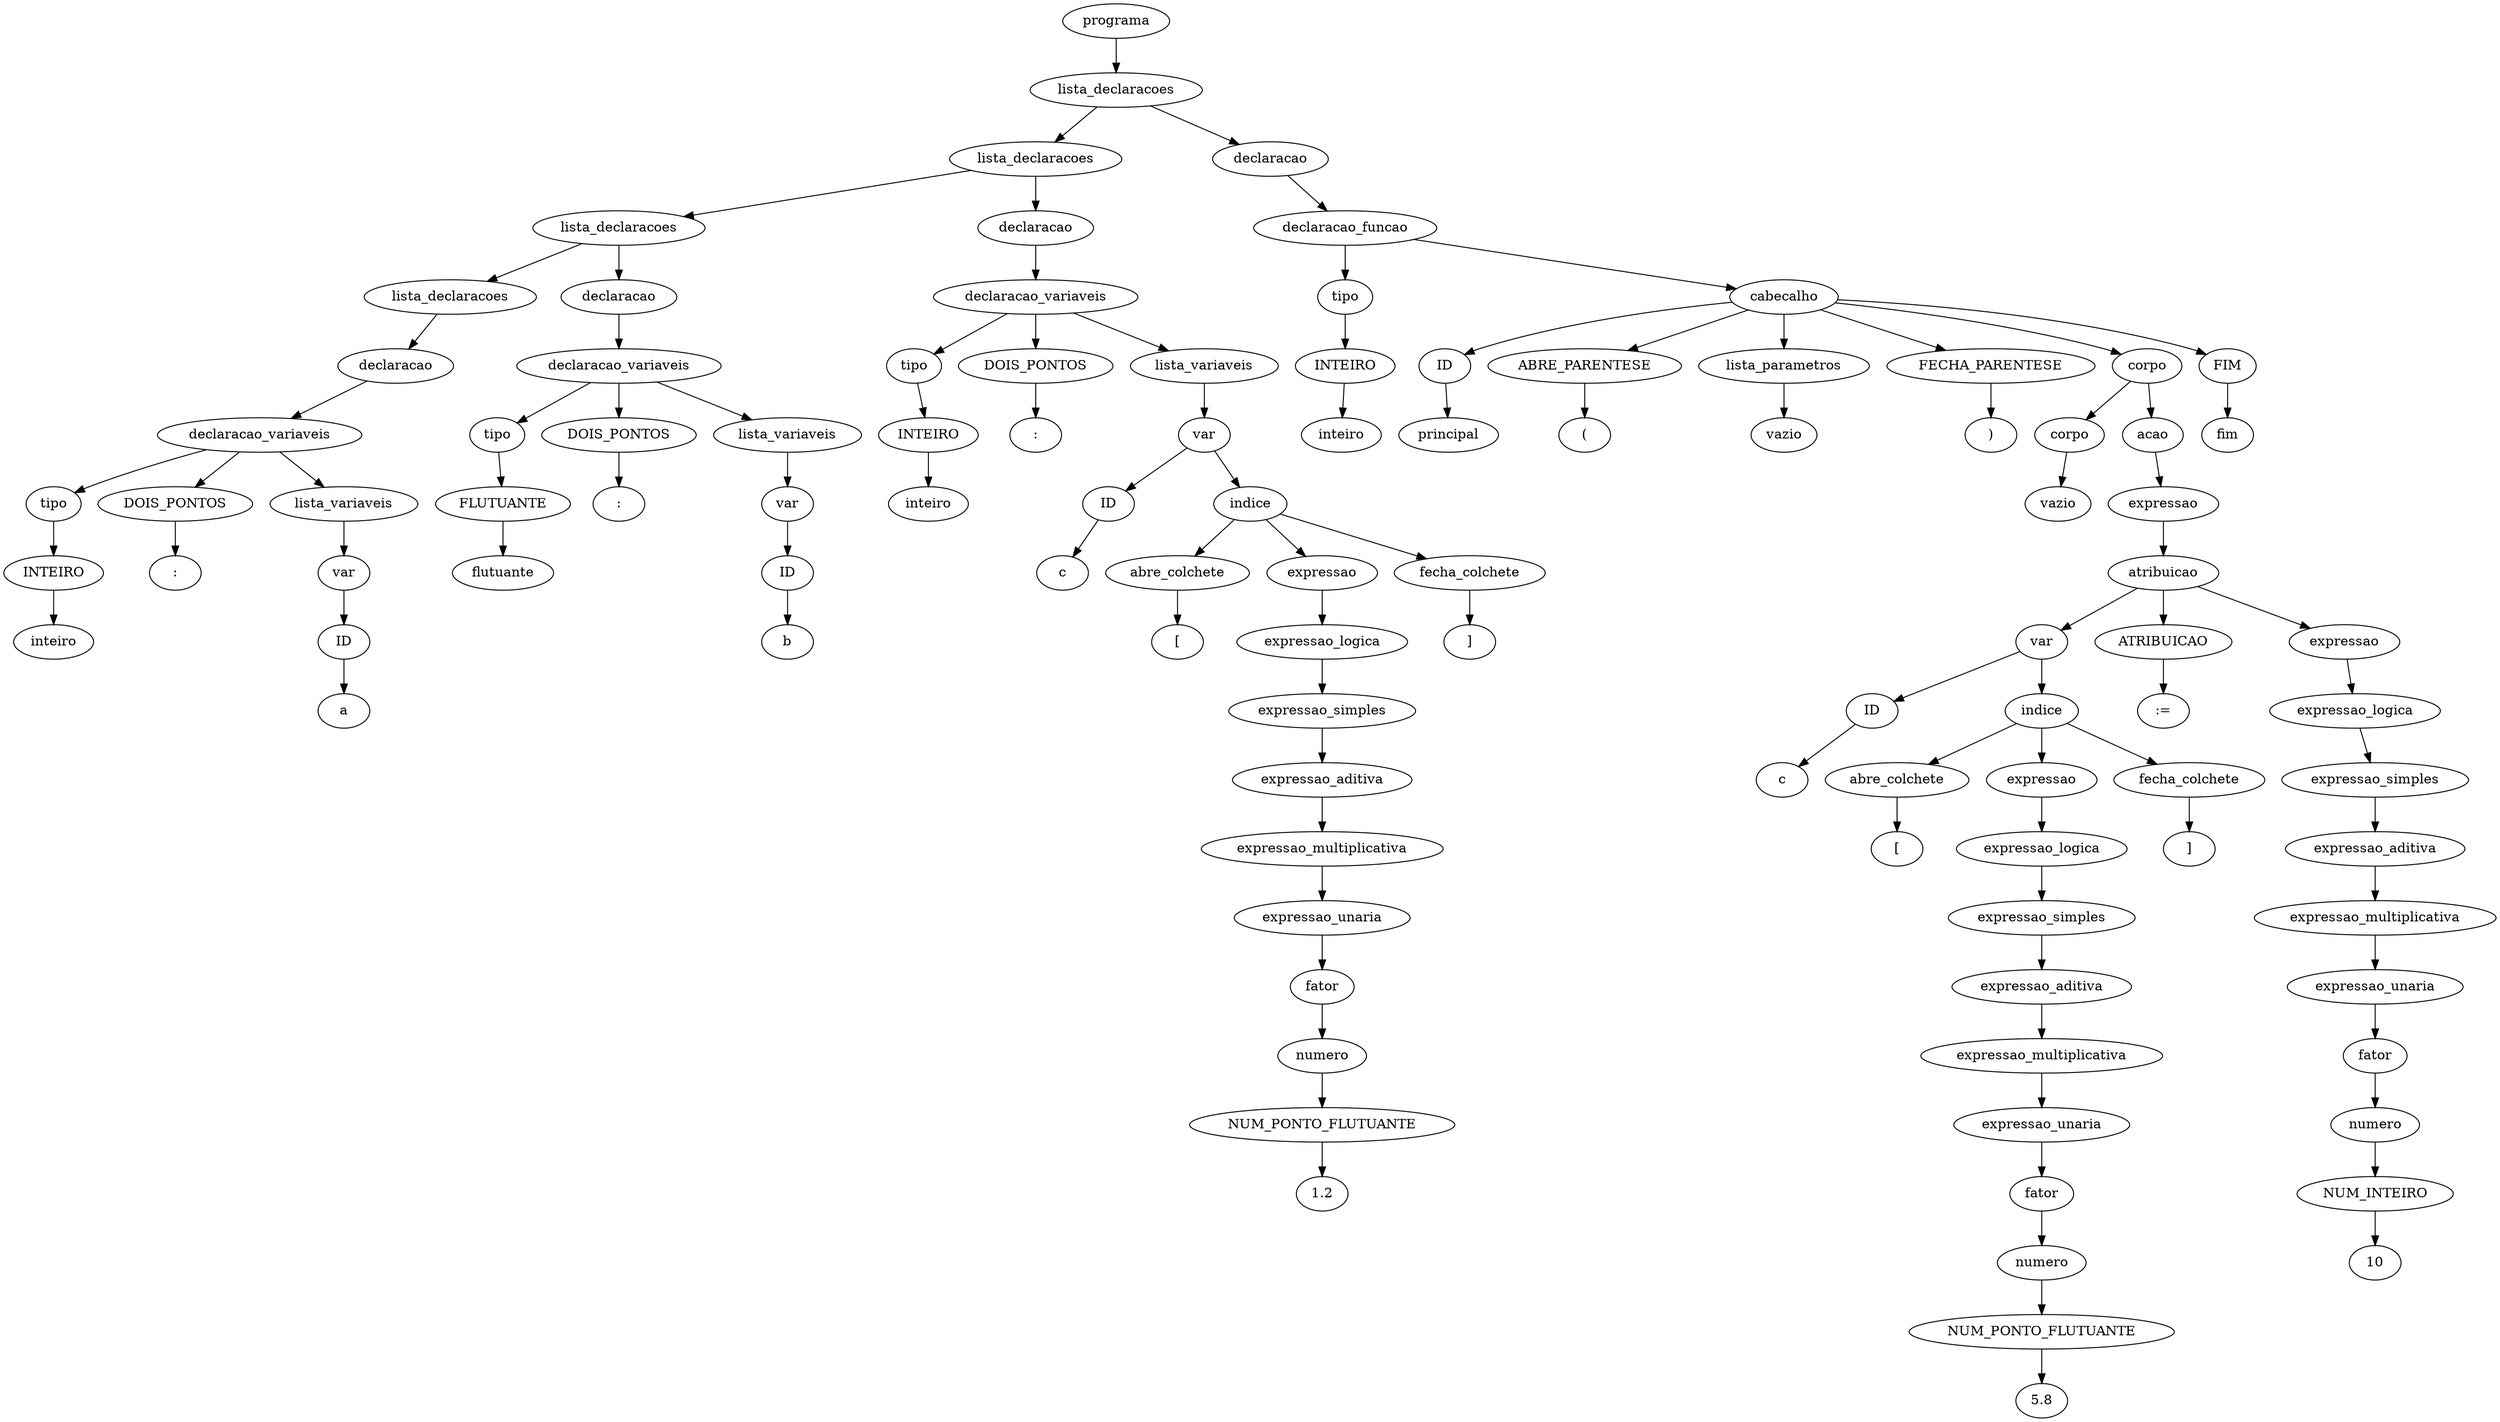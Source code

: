 digraph tree {
    "0x0" [label="programa"];
    "0x1" [label="lista_declaracoes"];
    "0x2" [label="lista_declaracoes"];
    "0x3" [label="lista_declaracoes"];
    "0x4" [label="lista_declaracoes"];
    "0x5" [label="declaracao"];
    "0x6" [label="declaracao_variaveis"];
    "0x7" [label="tipo"];
    "0x8" [label="INTEIRO"];
    "0x9" [label="inteiro"];
    "0xa" [label="DOIS_PONTOS"];
    "0xb" [label=":"];
    "0xc" [label="lista_variaveis"];
    "0xd" [label="var"];
    "0xe" [label="ID"];
    "0xf" [label="a"];
    "0x10" [label="declaracao"];
    "0x11" [label="declaracao_variaveis"];
    "0x12" [label="tipo"];
    "0x13" [label="FLUTUANTE"];
    "0x14" [label="flutuante"];
    "0x15" [label="DOIS_PONTOS"];
    "0x16" [label=":"];
    "0x17" [label="lista_variaveis"];
    "0x18" [label="var"];
    "0x19" [label="ID"];
    "0x1a" [label="b"];
    "0x1b" [label="declaracao"];
    "0x1c" [label="declaracao_variaveis"];
    "0x1d" [label="tipo"];
    "0x1e" [label="INTEIRO"];
    "0x1f" [label="inteiro"];
    "0x20" [label="DOIS_PONTOS"];
    "0x21" [label=":"];
    "0x22" [label="lista_variaveis"];
    "0x23" [label="var"];
    "0x24" [label="ID"];
    "0x25" [label="c"];
    "0x26" [label="indice"];
    "0x27" [label="abre_colchete"];
    "0x28" [label="["];
    "0x29" [label="expressao"];
    "0x2a" [label="expressao_logica"];
    "0x2b" [label="expressao_simples"];
    "0x2c" [label="expressao_aditiva"];
    "0x2d" [label="expressao_multiplicativa"];
    "0x2e" [label="expressao_unaria"];
    "0x2f" [label="fator"];
    "0x30" [label="numero"];
    "0x31" [label="NUM_PONTO_FLUTUANTE"];
    "0x32" [label="1.2"];
    "0x33" [label="fecha_colchete"];
    "0x34" [label="]"];
    "0x35" [label="declaracao"];
    "0x36" [label="declaracao_funcao"];
    "0x37" [label="tipo"];
    "0x38" [label="INTEIRO"];
    "0x39" [label="inteiro"];
    "0x3a" [label="cabecalho"];
    "0x3b" [label="ID"];
    "0x3c" [label="principal"];
    "0x3d" [label="ABRE_PARENTESE"];
    "0x3e" [label="("];
    "0x3f" [label="lista_parametros"];
    "0x40" [label="vazio"];
    "0x41" [label="FECHA_PARENTESE"];
    "0x42" [label=")"];
    "0x43" [label="corpo"];
    "0x44" [label="corpo"];
    "0x45" [label="vazio"];
    "0x46" [label="acao"];
    "0x47" [label="expressao"];
    "0x48" [label="atribuicao"];
    "0x49" [label="var"];
    "0x4a" [label="ID"];
    "0x4b" [label="c"];
    "0x4c" [label="indice"];
    "0x4d" [label="abre_colchete"];
    "0x4e" [label="["];
    "0x4f" [label="expressao"];
    "0x50" [label="expressao_logica"];
    "0x51" [label="expressao_simples"];
    "0x52" [label="expressao_aditiva"];
    "0x53" [label="expressao_multiplicativa"];
    "0x54" [label="expressao_unaria"];
    "0x55" [label="fator"];
    "0x56" [label="numero"];
    "0x57" [label="NUM_PONTO_FLUTUANTE"];
    "0x58" [label="5.8"];
    "0x59" [label="fecha_colchete"];
    "0x5a" [label="]"];
    "0x5b" [label="ATRIBUICAO"];
    "0x5c" [label=":="];
    "0x5d" [label="expressao"];
    "0x5e" [label="expressao_logica"];
    "0x5f" [label="expressao_simples"];
    "0x60" [label="expressao_aditiva"];
    "0x61" [label="expressao_multiplicativa"];
    "0x62" [label="expressao_unaria"];
    "0x63" [label="fator"];
    "0x64" [label="numero"];
    "0x65" [label="NUM_INTEIRO"];
    "0x66" [label="10"];
    "0x67" [label="FIM"];
    "0x68" [label="fim"];
    "0x0" -> "0x1";
    "0x1" -> "0x2";
    "0x1" -> "0x35";
    "0x2" -> "0x3";
    "0x2" -> "0x1b";
    "0x3" -> "0x4";
    "0x3" -> "0x10";
    "0x4" -> "0x5";
    "0x5" -> "0x6";
    "0x6" -> "0x7";
    "0x6" -> "0xa";
    "0x6" -> "0xc";
    "0x7" -> "0x8";
    "0x8" -> "0x9";
    "0xa" -> "0xb";
    "0xc" -> "0xd";
    "0xd" -> "0xe";
    "0xe" -> "0xf";
    "0x10" -> "0x11";
    "0x11" -> "0x12";
    "0x11" -> "0x15";
    "0x11" -> "0x17";
    "0x12" -> "0x13";
    "0x13" -> "0x14";
    "0x15" -> "0x16";
    "0x17" -> "0x18";
    "0x18" -> "0x19";
    "0x19" -> "0x1a";
    "0x1b" -> "0x1c";
    "0x1c" -> "0x1d";
    "0x1c" -> "0x20";
    "0x1c" -> "0x22";
    "0x1d" -> "0x1e";
    "0x1e" -> "0x1f";
    "0x20" -> "0x21";
    "0x22" -> "0x23";
    "0x23" -> "0x24";
    "0x23" -> "0x26";
    "0x24" -> "0x25";
    "0x26" -> "0x27";
    "0x26" -> "0x29";
    "0x26" -> "0x33";
    "0x27" -> "0x28";
    "0x29" -> "0x2a";
    "0x2a" -> "0x2b";
    "0x2b" -> "0x2c";
    "0x2c" -> "0x2d";
    "0x2d" -> "0x2e";
    "0x2e" -> "0x2f";
    "0x2f" -> "0x30";
    "0x30" -> "0x31";
    "0x31" -> "0x32";
    "0x33" -> "0x34";
    "0x35" -> "0x36";
    "0x36" -> "0x37";
    "0x36" -> "0x3a";
    "0x37" -> "0x38";
    "0x38" -> "0x39";
    "0x3a" -> "0x3b";
    "0x3a" -> "0x3d";
    "0x3a" -> "0x3f";
    "0x3a" -> "0x41";
    "0x3a" -> "0x43";
    "0x3a" -> "0x67";
    "0x3b" -> "0x3c";
    "0x3d" -> "0x3e";
    "0x3f" -> "0x40";
    "0x41" -> "0x42";
    "0x43" -> "0x44";
    "0x43" -> "0x46";
    "0x44" -> "0x45";
    "0x46" -> "0x47";
    "0x47" -> "0x48";
    "0x48" -> "0x49";
    "0x48" -> "0x5b";
    "0x48" -> "0x5d";
    "0x49" -> "0x4a";
    "0x49" -> "0x4c";
    "0x4a" -> "0x4b";
    "0x4c" -> "0x4d";
    "0x4c" -> "0x4f";
    "0x4c" -> "0x59";
    "0x4d" -> "0x4e";
    "0x4f" -> "0x50";
    "0x50" -> "0x51";
    "0x51" -> "0x52";
    "0x52" -> "0x53";
    "0x53" -> "0x54";
    "0x54" -> "0x55";
    "0x55" -> "0x56";
    "0x56" -> "0x57";
    "0x57" -> "0x58";
    "0x59" -> "0x5a";
    "0x5b" -> "0x5c";
    "0x5d" -> "0x5e";
    "0x5e" -> "0x5f";
    "0x5f" -> "0x60";
    "0x60" -> "0x61";
    "0x61" -> "0x62";
    "0x62" -> "0x63";
    "0x63" -> "0x64";
    "0x64" -> "0x65";
    "0x65" -> "0x66";
    "0x67" -> "0x68";
}
